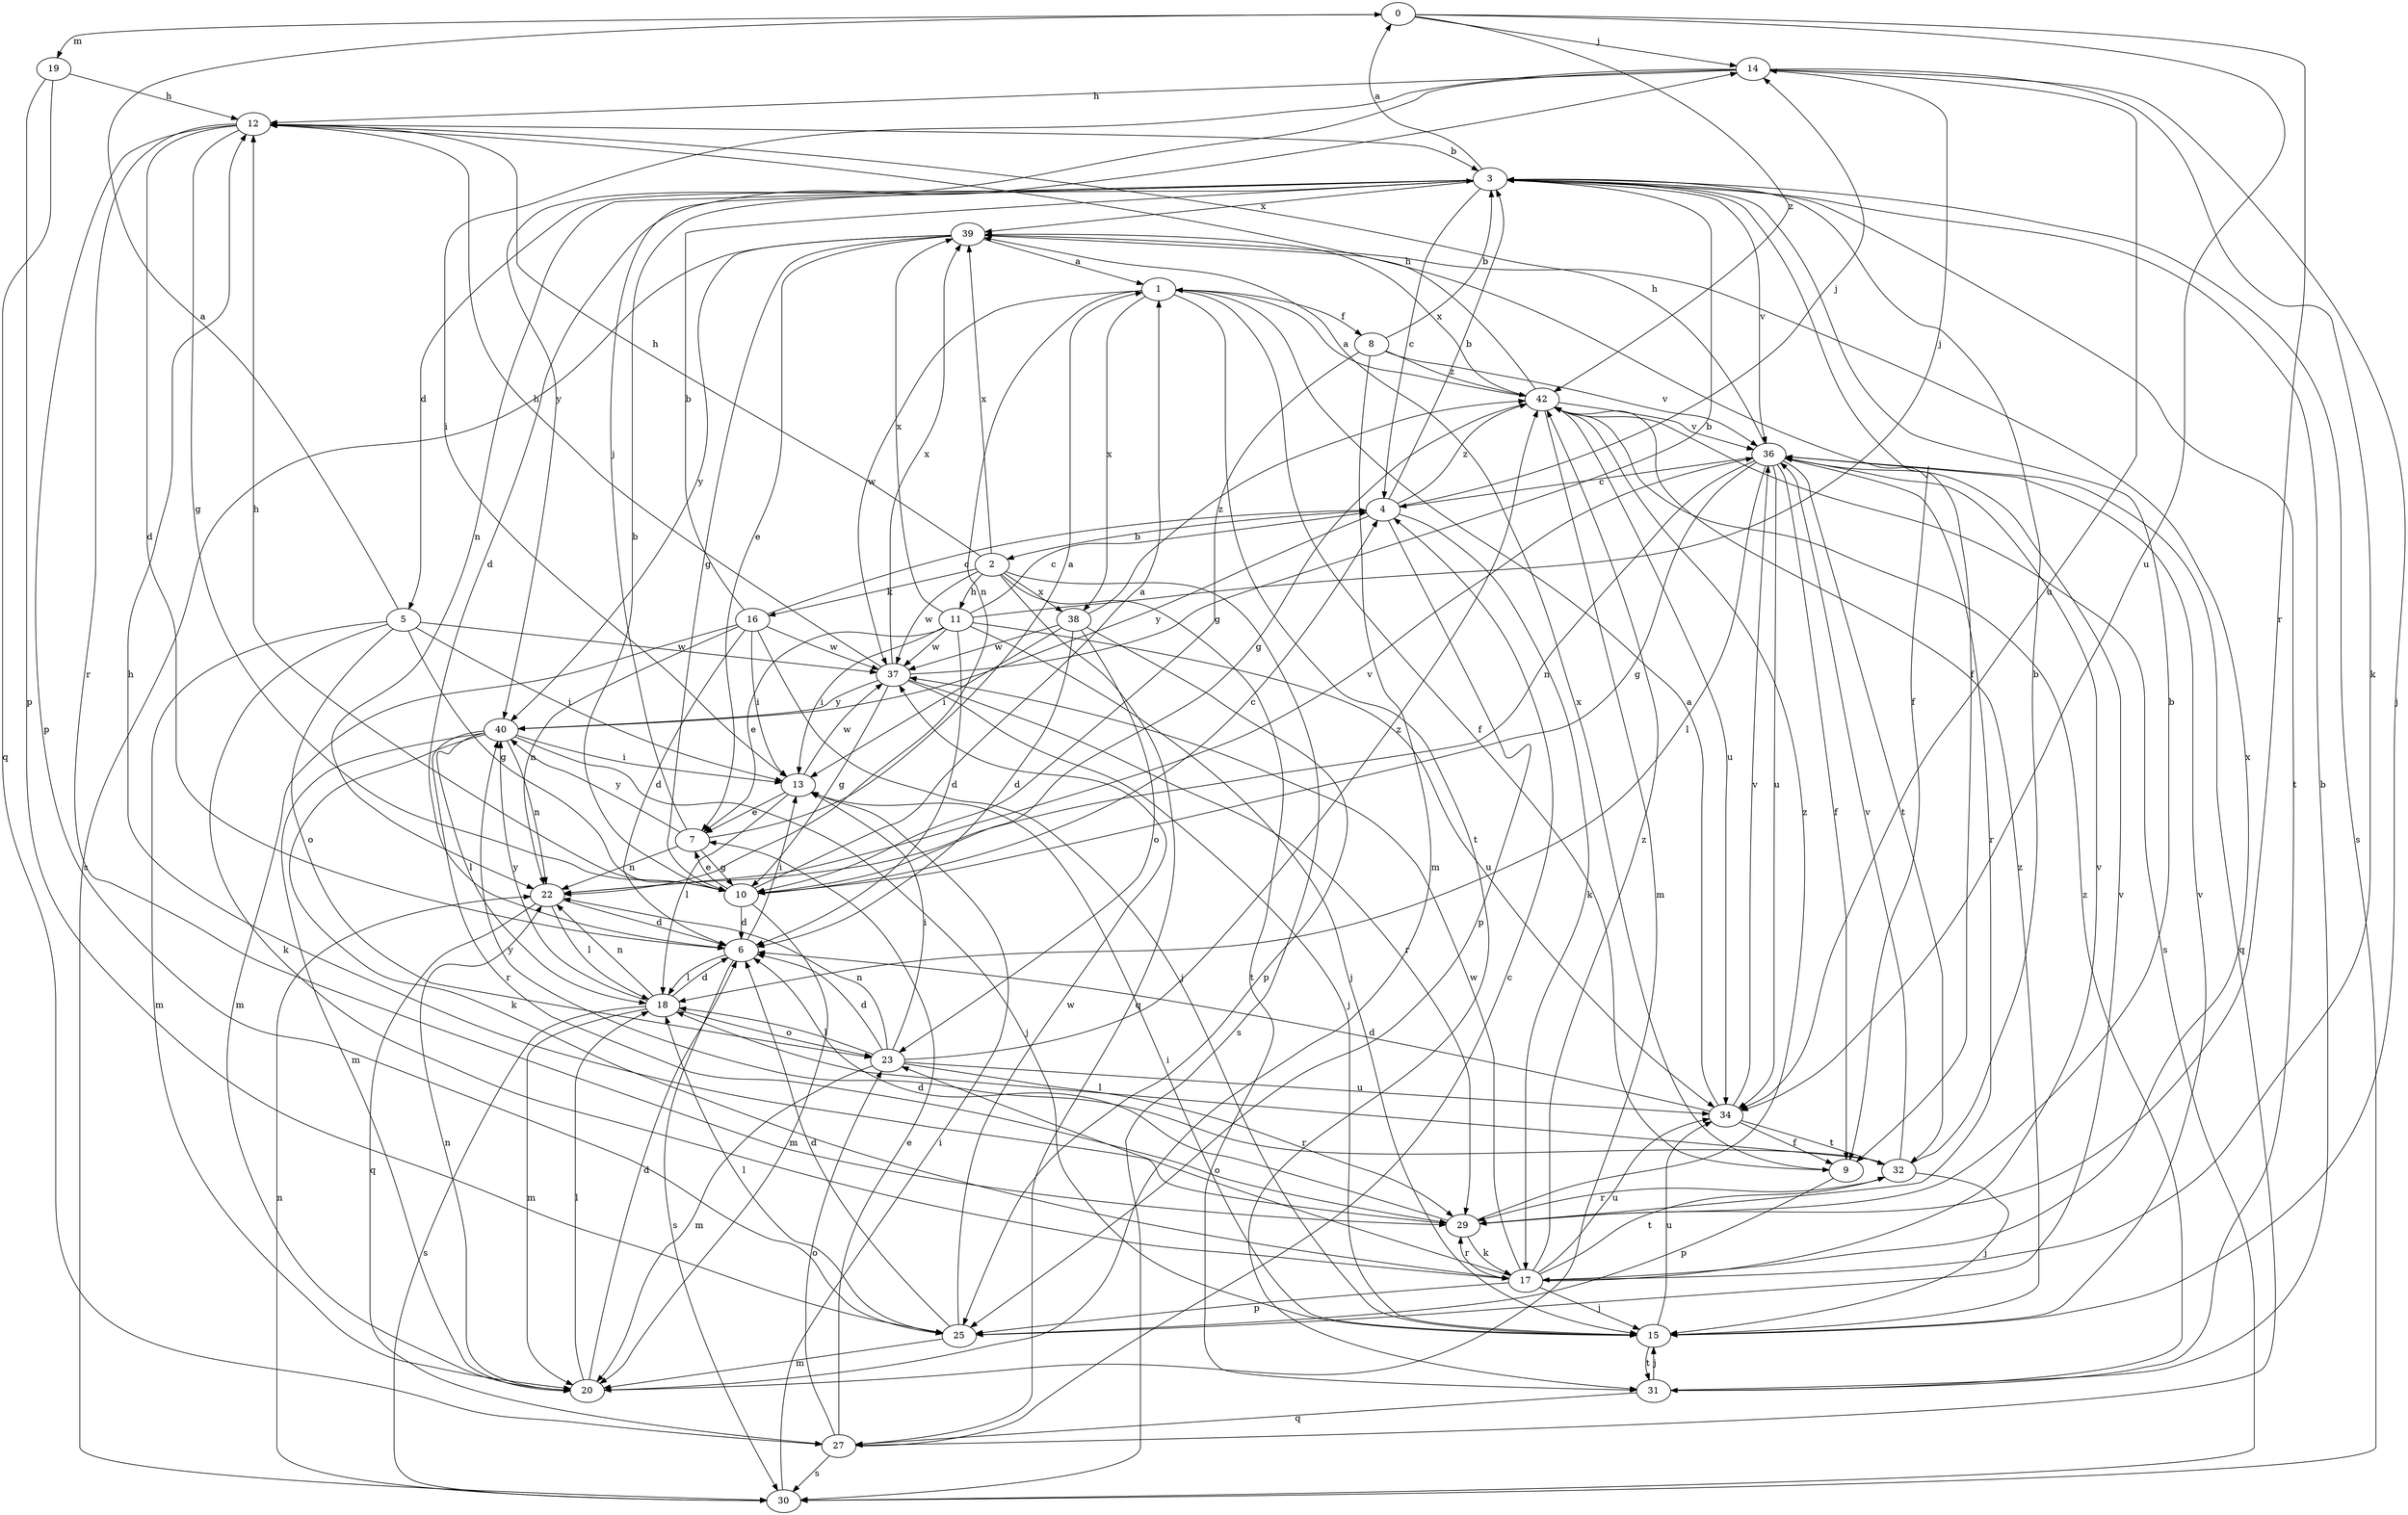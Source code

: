 strict digraph  {
0;
1;
2;
3;
4;
5;
6;
7;
8;
9;
10;
11;
12;
13;
14;
15;
16;
17;
18;
19;
20;
22;
23;
25;
27;
29;
30;
31;
32;
34;
36;
37;
38;
39;
40;
42;
0 -> 14  [label=j];
0 -> 19  [label=m];
0 -> 29  [label=r];
0 -> 34  [label=u];
0 -> 42  [label=z];
1 -> 8  [label=f];
1 -> 9  [label=f];
1 -> 22  [label=n];
1 -> 31  [label=t];
1 -> 37  [label=w];
1 -> 38  [label=x];
2 -> 11  [label=h];
2 -> 12  [label=h];
2 -> 16  [label=k];
2 -> 27  [label=q];
2 -> 30  [label=s];
2 -> 31  [label=t];
2 -> 37  [label=w];
2 -> 38  [label=x];
2 -> 39  [label=x];
3 -> 0  [label=a];
3 -> 4  [label=c];
3 -> 5  [label=d];
3 -> 6  [label=d];
3 -> 9  [label=f];
3 -> 22  [label=n];
3 -> 30  [label=s];
3 -> 31  [label=t];
3 -> 36  [label=v];
3 -> 39  [label=x];
4 -> 2  [label=b];
4 -> 3  [label=b];
4 -> 14  [label=j];
4 -> 17  [label=k];
4 -> 25  [label=p];
4 -> 40  [label=y];
4 -> 42  [label=z];
5 -> 0  [label=a];
5 -> 10  [label=g];
5 -> 13  [label=i];
5 -> 17  [label=k];
5 -> 20  [label=m];
5 -> 23  [label=o];
5 -> 37  [label=w];
6 -> 13  [label=i];
6 -> 18  [label=l];
6 -> 30  [label=s];
7 -> 1  [label=a];
7 -> 10  [label=g];
7 -> 14  [label=j];
7 -> 22  [label=n];
7 -> 40  [label=y];
8 -> 3  [label=b];
8 -> 10  [label=g];
8 -> 20  [label=m];
8 -> 36  [label=v];
8 -> 42  [label=z];
9 -> 25  [label=p];
9 -> 39  [label=x];
10 -> 1  [label=a];
10 -> 3  [label=b];
10 -> 4  [label=c];
10 -> 6  [label=d];
10 -> 7  [label=e];
10 -> 12  [label=h];
10 -> 20  [label=m];
11 -> 4  [label=c];
11 -> 6  [label=d];
11 -> 7  [label=e];
11 -> 13  [label=i];
11 -> 14  [label=j];
11 -> 15  [label=j];
11 -> 34  [label=u];
11 -> 37  [label=w];
11 -> 39  [label=x];
12 -> 3  [label=b];
12 -> 6  [label=d];
12 -> 10  [label=g];
12 -> 25  [label=p];
12 -> 29  [label=r];
13 -> 7  [label=e];
13 -> 18  [label=l];
13 -> 37  [label=w];
14 -> 12  [label=h];
14 -> 13  [label=i];
14 -> 15  [label=j];
14 -> 17  [label=k];
14 -> 34  [label=u];
14 -> 40  [label=y];
15 -> 13  [label=i];
15 -> 31  [label=t];
15 -> 34  [label=u];
15 -> 36  [label=v];
15 -> 42  [label=z];
16 -> 3  [label=b];
16 -> 4  [label=c];
16 -> 6  [label=d];
16 -> 13  [label=i];
16 -> 15  [label=j];
16 -> 20  [label=m];
16 -> 22  [label=n];
16 -> 37  [label=w];
17 -> 15  [label=j];
17 -> 23  [label=o];
17 -> 25  [label=p];
17 -> 29  [label=r];
17 -> 32  [label=t];
17 -> 34  [label=u];
17 -> 36  [label=v];
17 -> 37  [label=w];
17 -> 39  [label=x];
17 -> 42  [label=z];
18 -> 6  [label=d];
18 -> 20  [label=m];
18 -> 22  [label=n];
18 -> 23  [label=o];
18 -> 30  [label=s];
18 -> 40  [label=y];
19 -> 12  [label=h];
19 -> 25  [label=p];
19 -> 27  [label=q];
20 -> 6  [label=d];
20 -> 18  [label=l];
20 -> 22  [label=n];
22 -> 6  [label=d];
22 -> 18  [label=l];
22 -> 27  [label=q];
22 -> 36  [label=v];
23 -> 6  [label=d];
23 -> 13  [label=i];
23 -> 18  [label=l];
23 -> 20  [label=m];
23 -> 22  [label=n];
23 -> 29  [label=r];
23 -> 34  [label=u];
23 -> 42  [label=z];
25 -> 6  [label=d];
25 -> 18  [label=l];
25 -> 20  [label=m];
25 -> 36  [label=v];
25 -> 37  [label=w];
27 -> 4  [label=c];
27 -> 7  [label=e];
27 -> 23  [label=o];
27 -> 30  [label=s];
29 -> 3  [label=b];
29 -> 6  [label=d];
29 -> 12  [label=h];
29 -> 17  [label=k];
29 -> 42  [label=z];
30 -> 13  [label=i];
30 -> 22  [label=n];
31 -> 3  [label=b];
31 -> 15  [label=j];
31 -> 27  [label=q];
31 -> 42  [label=z];
32 -> 3  [label=b];
32 -> 15  [label=j];
32 -> 18  [label=l];
32 -> 29  [label=r];
32 -> 36  [label=v];
32 -> 40  [label=y];
34 -> 1  [label=a];
34 -> 6  [label=d];
34 -> 9  [label=f];
34 -> 32  [label=t];
34 -> 36  [label=v];
36 -> 4  [label=c];
36 -> 9  [label=f];
36 -> 10  [label=g];
36 -> 12  [label=h];
36 -> 18  [label=l];
36 -> 22  [label=n];
36 -> 27  [label=q];
36 -> 29  [label=r];
36 -> 32  [label=t];
36 -> 34  [label=u];
37 -> 3  [label=b];
37 -> 10  [label=g];
37 -> 12  [label=h];
37 -> 15  [label=j];
37 -> 29  [label=r];
37 -> 39  [label=x];
37 -> 40  [label=y];
38 -> 6  [label=d];
38 -> 13  [label=i];
38 -> 23  [label=o];
38 -> 25  [label=p];
38 -> 37  [label=w];
38 -> 42  [label=z];
39 -> 1  [label=a];
39 -> 7  [label=e];
39 -> 9  [label=f];
39 -> 10  [label=g];
39 -> 30  [label=s];
39 -> 40  [label=y];
40 -> 13  [label=i];
40 -> 15  [label=j];
40 -> 17  [label=k];
40 -> 18  [label=l];
40 -> 20  [label=m];
40 -> 22  [label=n];
40 -> 29  [label=r];
42 -> 1  [label=a];
42 -> 10  [label=g];
42 -> 12  [label=h];
42 -> 20  [label=m];
42 -> 30  [label=s];
42 -> 34  [label=u];
42 -> 36  [label=v];
42 -> 39  [label=x];
}
